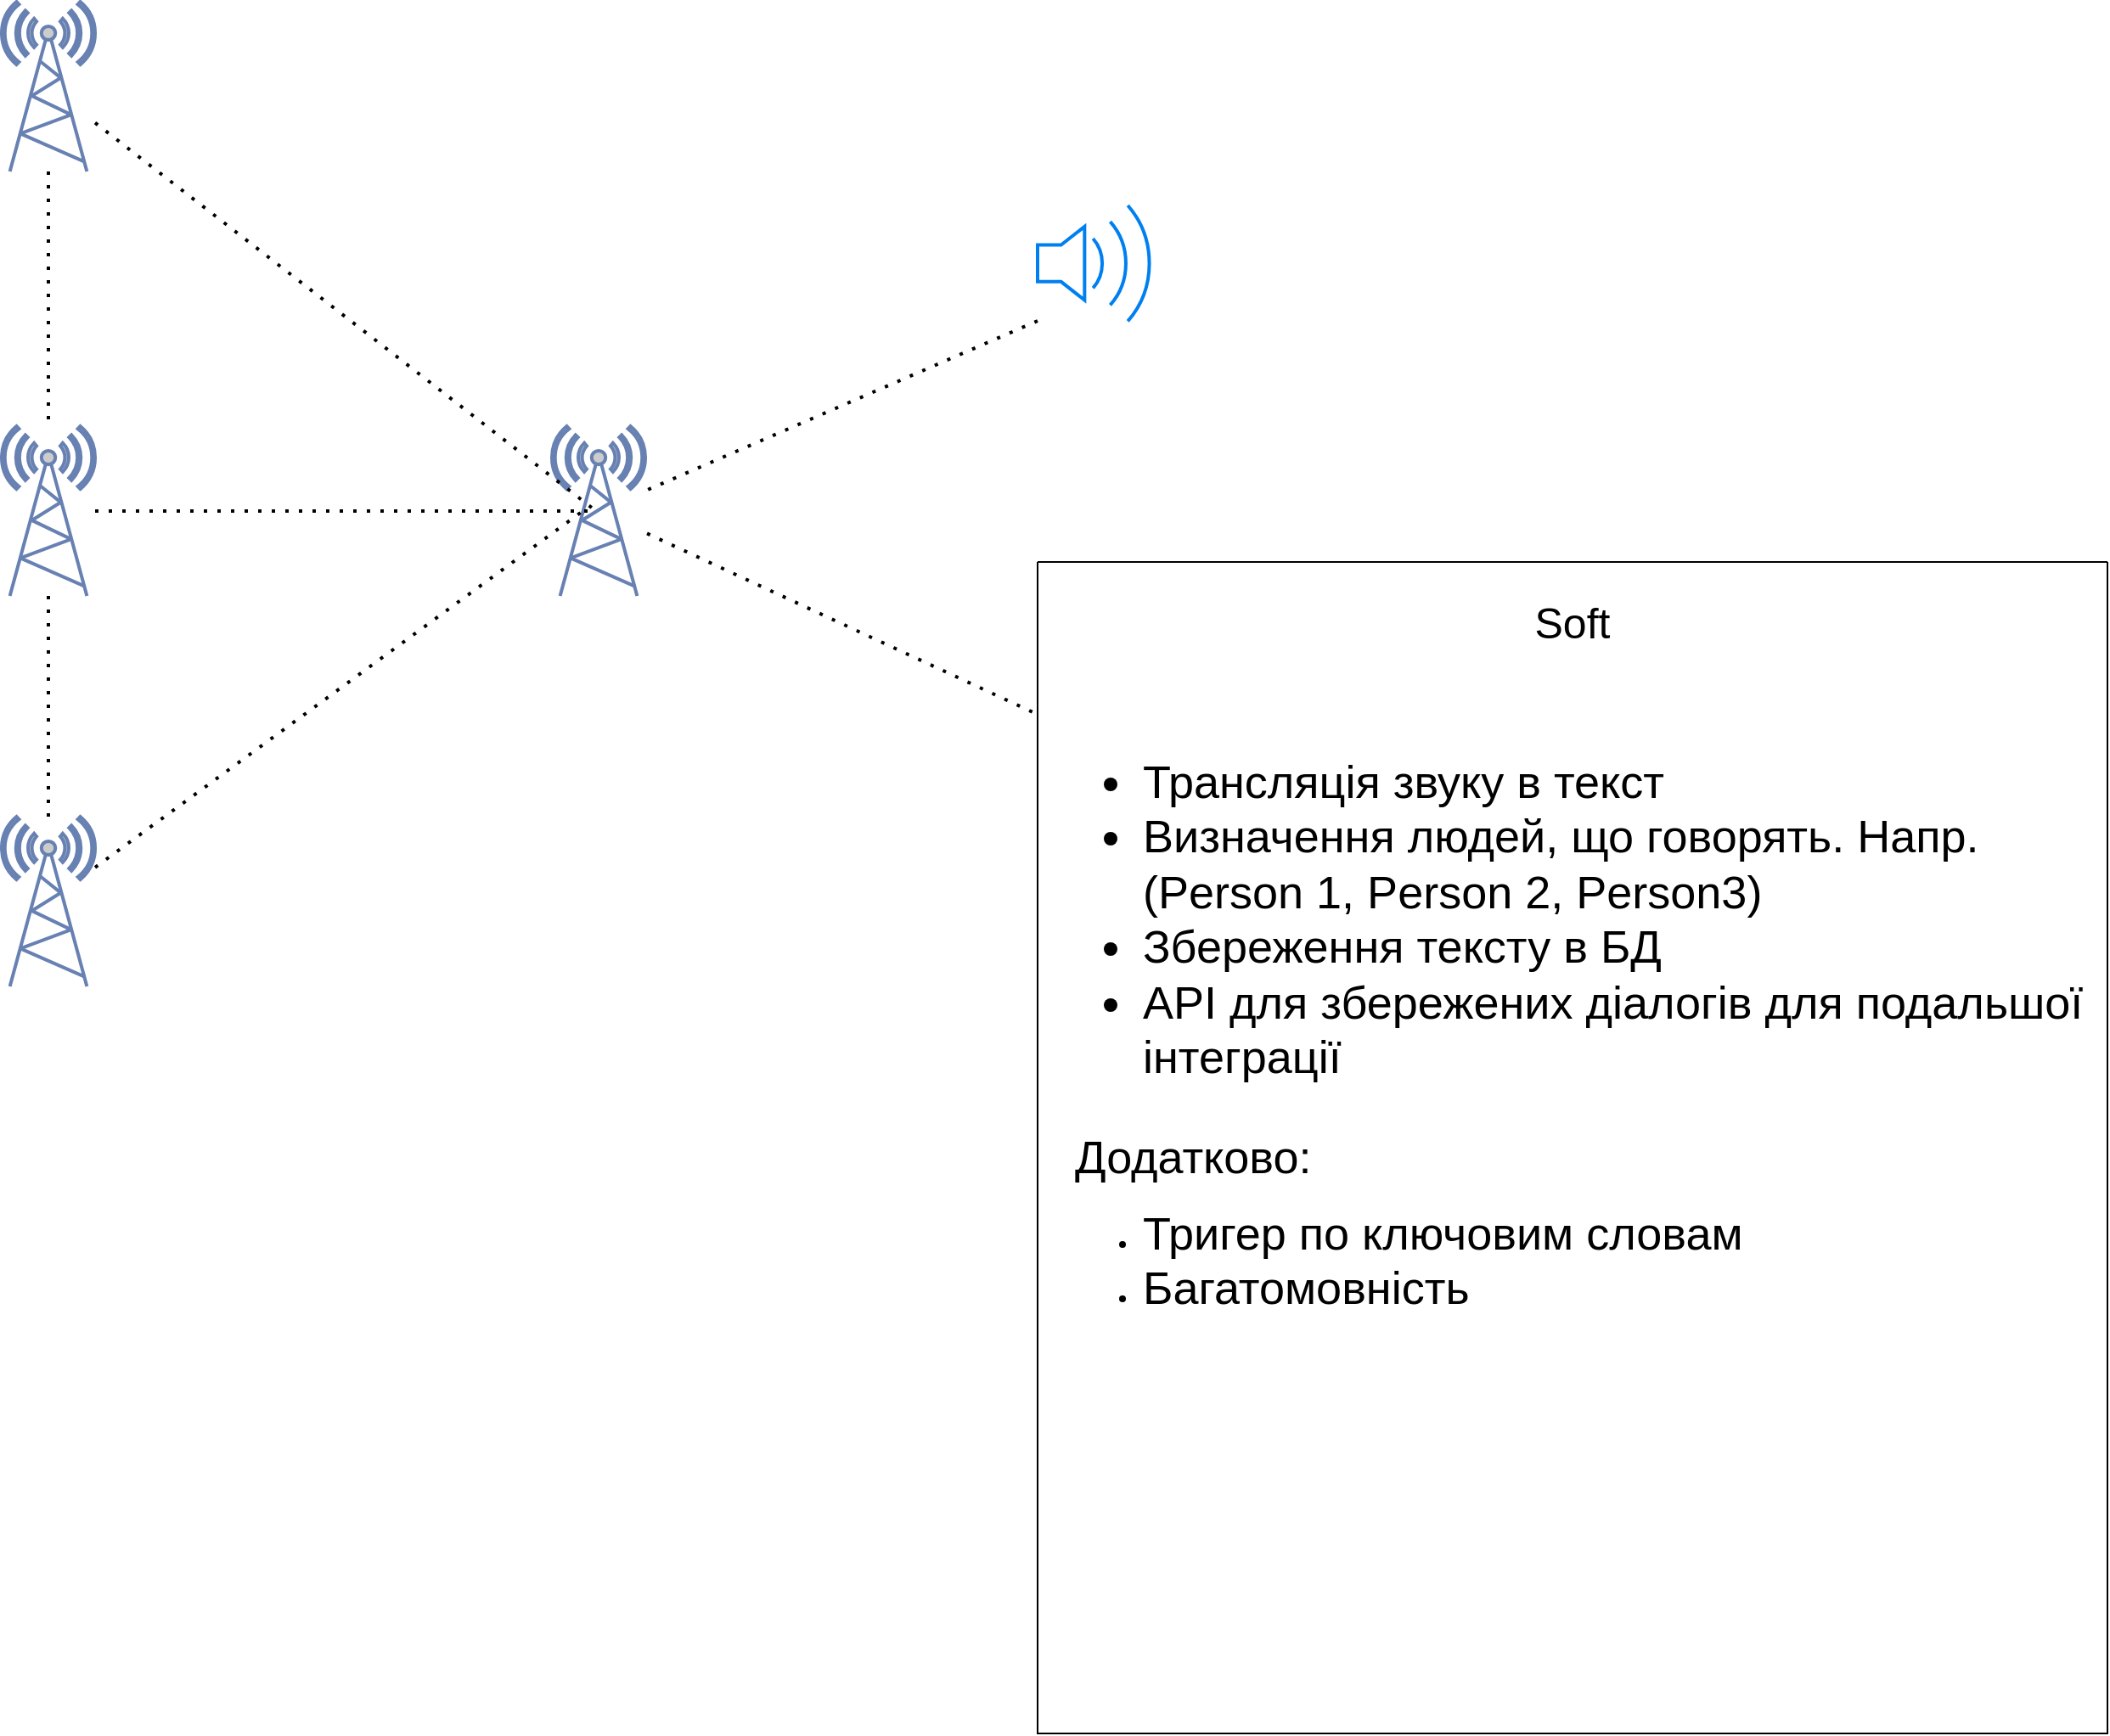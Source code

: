 <mxfile version="22.1.7" type="github">
  <diagram name="Page-1" id="DaIG_e7ieGVc0VysO9zb">
    <mxGraphModel dx="2480" dy="1460" grid="1" gridSize="10" guides="1" tooltips="1" connect="1" arrows="1" fold="1" page="1" pageScale="1" pageWidth="827" pageHeight="1169" math="0" shadow="0">
      <root>
        <mxCell id="0" />
        <mxCell id="1" parent="0" />
        <mxCell id="t_jnzMI2njgaKJYmv3oh-1" value="" style="fontColor=#0066CC;verticalAlign=top;verticalLabelPosition=bottom;labelPosition=center;align=center;html=1;outlineConnect=0;fillColor=#CCCCCC;strokeColor=#6881B3;gradientColor=none;gradientDirection=north;strokeWidth=2;shape=mxgraph.networks.radio_tower;" vertex="1" parent="1">
          <mxGeometry x="90" y="90" width="55" height="100" as="geometry" />
        </mxCell>
        <mxCell id="t_jnzMI2njgaKJYmv3oh-2" value="" style="fontColor=#0066CC;verticalAlign=top;verticalLabelPosition=bottom;labelPosition=center;align=center;html=1;outlineConnect=0;fillColor=#CCCCCC;strokeColor=#6881B3;gradientColor=none;gradientDirection=north;strokeWidth=2;shape=mxgraph.networks.radio_tower;" vertex="1" parent="1">
          <mxGeometry x="90" y="340" width="55" height="100" as="geometry" />
        </mxCell>
        <mxCell id="t_jnzMI2njgaKJYmv3oh-3" value="" style="fontColor=#0066CC;verticalAlign=top;verticalLabelPosition=bottom;labelPosition=center;align=center;html=1;outlineConnect=0;fillColor=#CCCCCC;strokeColor=#6881B3;gradientColor=none;gradientDirection=north;strokeWidth=2;shape=mxgraph.networks.radio_tower;" vertex="1" parent="1">
          <mxGeometry x="90" y="570" width="55" height="100" as="geometry" />
        </mxCell>
        <mxCell id="t_jnzMI2njgaKJYmv3oh-5" value="" style="fontColor=#0066CC;verticalAlign=top;verticalLabelPosition=bottom;labelPosition=center;align=center;html=1;outlineConnect=0;fillColor=#CCCCCC;strokeColor=#6881B3;gradientColor=none;gradientDirection=north;strokeWidth=2;shape=mxgraph.networks.radio_tower;" vertex="1" parent="1">
          <mxGeometry x="414" y="340" width="55" height="100" as="geometry" />
        </mxCell>
        <mxCell id="t_jnzMI2njgaKJYmv3oh-6" value="" style="endArrow=none;dashed=1;html=1;dashPattern=1 3;strokeWidth=2;rounded=0;" edge="1" parent="1" source="t_jnzMI2njgaKJYmv3oh-2">
          <mxGeometry width="50" height="50" relative="1" as="geometry">
            <mxPoint x="390" y="440" as="sourcePoint" />
            <mxPoint x="440" y="390" as="targetPoint" />
          </mxGeometry>
        </mxCell>
        <mxCell id="t_jnzMI2njgaKJYmv3oh-7" value="" style="endArrow=none;dashed=1;html=1;dashPattern=1 3;strokeWidth=2;rounded=0;" edge="1" parent="1" source="t_jnzMI2njgaKJYmv3oh-1">
          <mxGeometry width="50" height="50" relative="1" as="geometry">
            <mxPoint x="390" y="440" as="sourcePoint" />
            <mxPoint x="440" y="390" as="targetPoint" />
          </mxGeometry>
        </mxCell>
        <mxCell id="t_jnzMI2njgaKJYmv3oh-8" value="" style="endArrow=none;dashed=1;html=1;dashPattern=1 3;strokeWidth=2;rounded=0;entryX=0.33;entryY=0.5;entryDx=0;entryDy=0;entryPerimeter=0;" edge="1" parent="1" source="t_jnzMI2njgaKJYmv3oh-3" target="t_jnzMI2njgaKJYmv3oh-5">
          <mxGeometry width="50" height="50" relative="1" as="geometry">
            <mxPoint x="155" y="400" as="sourcePoint" />
            <mxPoint x="450" y="400" as="targetPoint" />
          </mxGeometry>
        </mxCell>
        <mxCell id="t_jnzMI2njgaKJYmv3oh-9" value="" style="endArrow=none;dashed=1;html=1;dashPattern=1 3;strokeWidth=2;rounded=0;exitX=0.5;exitY=1;exitDx=0;exitDy=0;exitPerimeter=0;" edge="1" parent="1" source="t_jnzMI2njgaKJYmv3oh-1" target="t_jnzMI2njgaKJYmv3oh-2">
          <mxGeometry width="50" height="50" relative="1" as="geometry">
            <mxPoint x="165" y="410" as="sourcePoint" />
            <mxPoint x="460" y="410" as="targetPoint" />
          </mxGeometry>
        </mxCell>
        <mxCell id="t_jnzMI2njgaKJYmv3oh-10" value="" style="endArrow=none;dashed=1;html=1;dashPattern=1 3;strokeWidth=2;rounded=0;exitX=0.5;exitY=1;exitDx=0;exitDy=0;exitPerimeter=0;" edge="1" parent="1" source="t_jnzMI2njgaKJYmv3oh-2" target="t_jnzMI2njgaKJYmv3oh-3">
          <mxGeometry width="50" height="50" relative="1" as="geometry">
            <mxPoint x="175" y="420" as="sourcePoint" />
            <mxPoint x="470" y="420" as="targetPoint" />
          </mxGeometry>
        </mxCell>
        <mxCell id="t_jnzMI2njgaKJYmv3oh-11" value="" style="html=1;verticalLabelPosition=bottom;align=center;labelBackgroundColor=#ffffff;verticalAlign=top;strokeWidth=2;strokeColor=#0080F0;shadow=0;dashed=0;shape=mxgraph.ios7.icons.volume_2;pointerEvents=1" vertex="1" parent="1">
          <mxGeometry x="700" y="210" width="70" height="68.2" as="geometry" />
        </mxCell>
        <mxCell id="t_jnzMI2njgaKJYmv3oh-12" value="" style="endArrow=none;dashed=1;html=1;dashPattern=1 3;strokeWidth=2;rounded=0;exitX=0;exitY=0.997;exitDx=0;exitDy=0;exitPerimeter=0;" edge="1" parent="1" source="t_jnzMI2njgaKJYmv3oh-11" target="t_jnzMI2njgaKJYmv3oh-5">
          <mxGeometry width="50" height="50" relative="1" as="geometry">
            <mxPoint x="185" y="430" as="sourcePoint" />
            <mxPoint x="480" y="430" as="targetPoint" />
          </mxGeometry>
        </mxCell>
        <mxCell id="t_jnzMI2njgaKJYmv3oh-13" value="" style="swimlane;startSize=0;verticalAlign=top;" vertex="1" parent="1">
          <mxGeometry x="700" y="420" width="630" height="690" as="geometry" />
        </mxCell>
        <mxCell id="t_jnzMI2njgaKJYmv3oh-15" value="Soft" style="text;html=1;strokeColor=none;fillColor=none;align=center;verticalAlign=middle;whiteSpace=wrap;rounded=0;fontSize=25;" vertex="1" parent="t_jnzMI2njgaKJYmv3oh-13">
          <mxGeometry x="10" y="10" width="610" height="50" as="geometry" />
        </mxCell>
        <mxCell id="t_jnzMI2njgaKJYmv3oh-17" value="&lt;ul style=&quot;font-size: 27px;&quot;&gt;&lt;li&gt;Трансляція звуку в текст&lt;/li&gt;&lt;li&gt;Визначення людей, що говорять. Напр. (Person 1, Person 2, Person3)&lt;/li&gt;&lt;li&gt;Збереження тексту в БД&lt;/li&gt;&lt;li&gt;API для збережених діалогів для подальшої інтеграції&lt;/li&gt;&lt;/ul&gt;&lt;div&gt;&lt;span style=&quot;font-size: 27px;&quot;&gt;Додатково:&lt;/span&gt;&lt;/div&gt;&lt;div&gt;&lt;ul&gt;&lt;li&gt;&lt;span style=&quot;font-size: 27px;&quot;&gt;Тригер по ключовим словам&lt;/span&gt;&lt;/li&gt;&lt;li&gt;&lt;span style=&quot;font-size: 27px;&quot;&gt;Багатомовність&lt;/span&gt;&lt;/li&gt;&lt;/ul&gt;&lt;/div&gt;" style="text;html=1;strokeColor=none;fillColor=none;align=left;verticalAlign=top;whiteSpace=wrap;rounded=0;" vertex="1" parent="t_jnzMI2njgaKJYmv3oh-13">
          <mxGeometry x="20" y="80" width="600" height="580" as="geometry" />
        </mxCell>
        <mxCell id="t_jnzMI2njgaKJYmv3oh-14" value="" style="endArrow=none;dashed=1;html=1;dashPattern=1 3;strokeWidth=2;rounded=0;exitX=-0.005;exitY=0.128;exitDx=0;exitDy=0;exitPerimeter=0;" edge="1" parent="1" source="t_jnzMI2njgaKJYmv3oh-13" target="t_jnzMI2njgaKJYmv3oh-5">
          <mxGeometry width="50" height="50" relative="1" as="geometry">
            <mxPoint x="600" y="308" as="sourcePoint" />
            <mxPoint x="479" y="383" as="targetPoint" />
          </mxGeometry>
        </mxCell>
      </root>
    </mxGraphModel>
  </diagram>
</mxfile>
